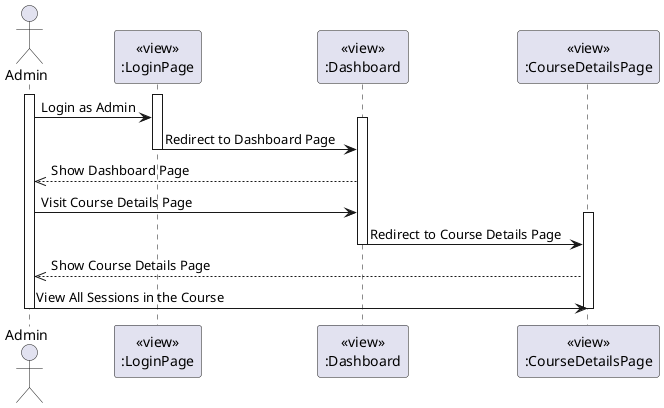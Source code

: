 @startuml ManageSession
actor Admin
participant LoginPageView [
  <<view>>
  :LoginPage
]

participant DashboardView [
  <<view>>
  :Dashboard
]

participant CourseDetailsView [
  <<view>>
  :CourseDetailsPage
]

activate Admin
activate LoginPageView
Admin -> LoginPageView: Login as Admin
activate DashboardView
LoginPageView -> DashboardView: Redirect to Dashboard Page
deactivate LoginPageView

DashboardView -->> Admin: Show Dashboard Page

Admin -> DashboardView: Visit Course Details Page
activate CourseDetailsView
DashboardView -> CourseDetailsView: Redirect to Course Details Page
deactivate DashboardView

CourseDetailsView -->> Admin: Show Course Details Page

Admin -> CourseDetailsView: View All Sessions in the Course

deactivate Admin
deactivate CourseDetailsView
@enduml

